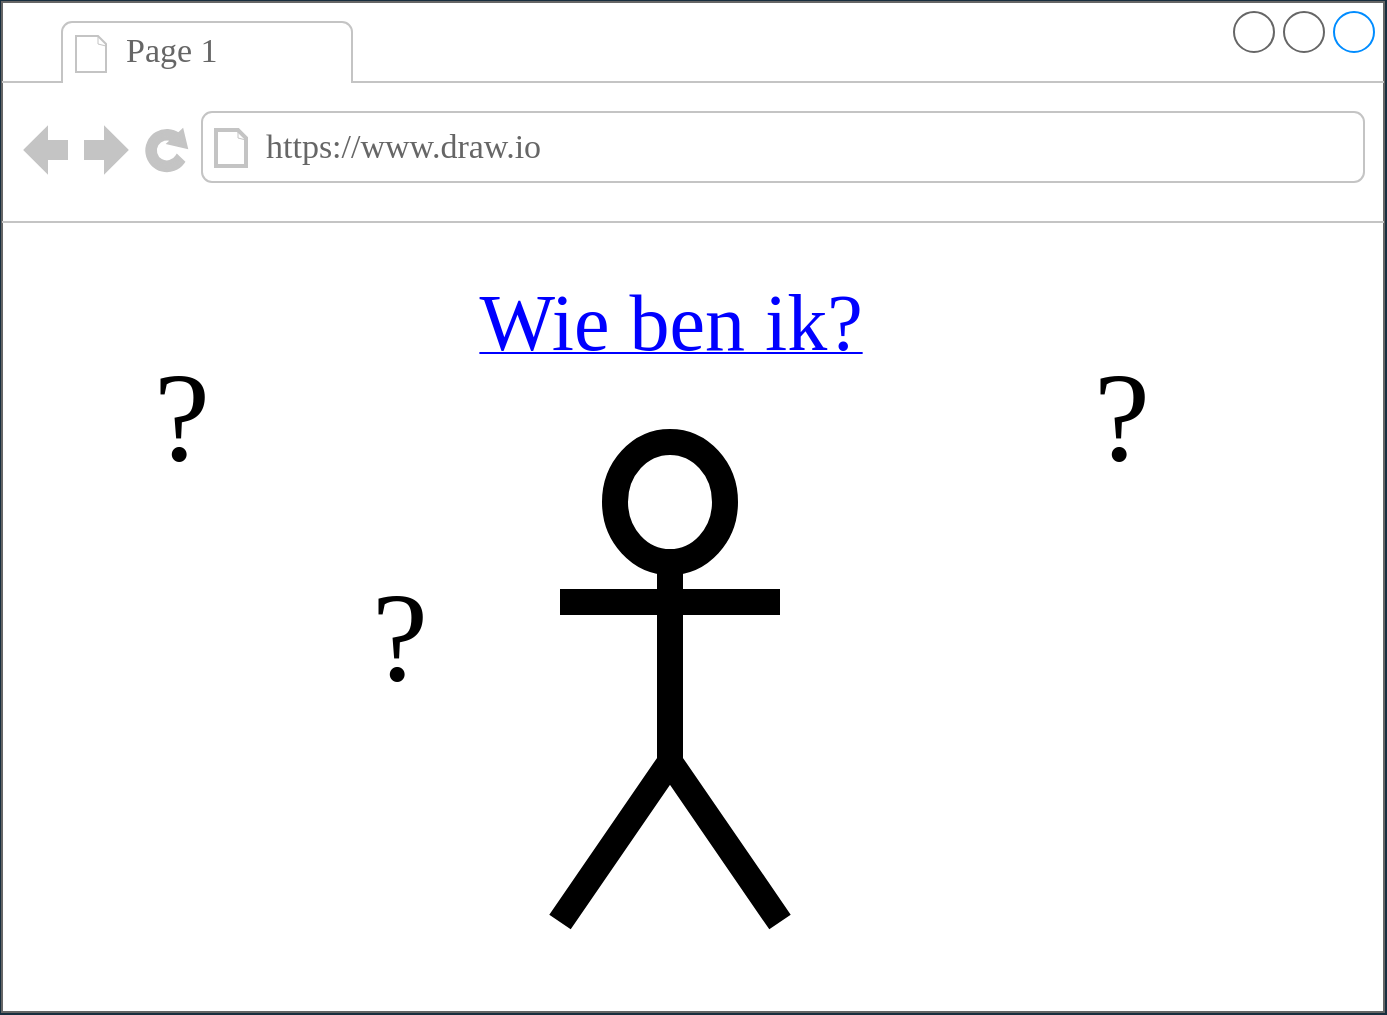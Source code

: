 <mxfile version="20.4.0" type="device" pages="4"><diagram id="kcd9Et2A2hNJj5m6YQP0" name="Pagina-1"><mxGraphModel dx="1038" dy="539" grid="1" gridSize="10" guides="1" tooltips="1" connect="1" arrows="1" fold="1" page="1" pageScale="1" pageWidth="827" pageHeight="1169" background="#182E3E" math="0" shadow="0"><root><mxCell id="0"/><mxCell id="1" parent="0"/><mxCell id="bK_aohIpG_vKIGOVhGMu-38" value="" style="strokeWidth=1;shadow=0;dashed=0;align=center;html=1;shape=mxgraph.mockup.containers.browserWindow;rSize=0;strokeColor=#666666;strokeColor2=#008cff;strokeColor3=#c4c4c4;mainText=,;recursiveResize=0;labelBackgroundColor=#7EA6E0;fontFamily=Times New Roman;fontSize=25;fontColor=#000000;fillColor=#FFFFFF;gradientColor=none;gradientDirection=radial;" vertex="1" parent="1"><mxGeometry x="90" y="60" width="691" height="505" as="geometry"/></mxCell><mxCell id="bK_aohIpG_vKIGOVhGMu-39" value="Page 1" style="strokeWidth=1;shadow=0;dashed=0;align=center;html=1;shape=mxgraph.mockup.containers.anchor;fontSize=17;fontColor=#666666;align=left;labelBackgroundColor=none;strokeColor=#000000;fontFamily=Times New Roman;fillColor=#FFFFFF;gradientColor=none;gradientDirection=radial;" vertex="1" parent="bK_aohIpG_vKIGOVhGMu-38"><mxGeometry x="60" y="12" width="110" height="26" as="geometry"/></mxCell><mxCell id="bK_aohIpG_vKIGOVhGMu-40" value="https://www.draw.io" style="strokeWidth=1;shadow=0;dashed=0;align=center;html=1;shape=mxgraph.mockup.containers.anchor;rSize=0;fontSize=17;fontColor=#666666;align=left;labelBackgroundColor=none;strokeColor=#000000;fontFamily=Times New Roman;fillColor=#FFFFFF;gradientColor=none;gradientDirection=radial;" vertex="1" parent="bK_aohIpG_vKIGOVhGMu-38"><mxGeometry x="130" y="60" width="250" height="26" as="geometry"/></mxCell><mxCell id="bK_aohIpG_vKIGOVhGMu-41" value="&lt;font style=&quot;font-size: 40px;&quot;&gt;Wie ben ik?&lt;/font&gt;" style="shape=rectangle;strokeColor=none;fillColor=none;linkText=;fontSize=17;fontColor=#0000ff;fontStyle=4;html=1;align=center;labelBackgroundColor=none;strokeWidth=13;fontFamily=Times New Roman;" vertex="1" parent="bK_aohIpG_vKIGOVhGMu-38"><mxGeometry x="219" y="120" width="230" height="80" as="geometry"/></mxCell><mxCell id="bK_aohIpG_vKIGOVhGMu-42" value="" style="shape=umlActor;verticalLabelPosition=bottom;verticalAlign=top;html=1;outlineConnect=0;labelBackgroundColor=none;strokeColor=#000000;strokeWidth=13;fontFamily=Times New Roman;fontSize=40;fontColor=#000000;fillColor=#FFFFFF;gradientColor=none;gradientDirection=radial;" vertex="1" parent="bK_aohIpG_vKIGOVhGMu-38"><mxGeometry x="279" y="220" width="110" height="240" as="geometry"/></mxCell><mxCell id="bK_aohIpG_vKIGOVhGMu-43" value="?" style="text;strokeColor=none;fillColor=none;spacingLeft=4;spacingRight=4;overflow=hidden;rotatable=0;points=[[0,0.5],[1,0.5]];portConstraint=eastwest;fontSize=63;labelBackgroundColor=#FFFFFF;strokeWidth=13;fontFamily=Times New Roman;fontColor=#000000;" vertex="1" parent="bK_aohIpG_vKIGOVhGMu-38"><mxGeometry x="540" y="160" width="40" height="100" as="geometry"/></mxCell><mxCell id="bK_aohIpG_vKIGOVhGMu-44" value="?" style="text;strokeColor=none;fillColor=none;spacingLeft=4;spacingRight=4;overflow=hidden;rotatable=0;points=[[0,0.5],[1,0.5]];portConstraint=eastwest;fontSize=63;labelBackgroundColor=#FFFFFF;strokeWidth=13;fontFamily=Times New Roman;fontColor=#000000;" vertex="1" parent="bK_aohIpG_vKIGOVhGMu-38"><mxGeometry x="70" y="160" width="40" height="100" as="geometry"/></mxCell><mxCell id="bK_aohIpG_vKIGOVhGMu-45" value="?" style="text;strokeColor=none;fillColor=none;spacingLeft=4;spacingRight=4;overflow=hidden;rotatable=0;points=[[0,0.5],[1,0.5]];portConstraint=eastwest;fontSize=63;labelBackgroundColor=#FFFFFF;strokeWidth=13;fontFamily=Times New Roman;fontColor=#000000;" vertex="1" parent="bK_aohIpG_vKIGOVhGMu-38"><mxGeometry x="179" y="270" width="40" height="100" as="geometry"/></mxCell></root></mxGraphModel></diagram><diagram id="AZL4AT_VauQvV4dGkC1G" name="Pagina-2"><mxGraphModel dx="1865" dy="539" grid="1" gridSize="10" guides="1" tooltips="1" connect="1" arrows="1" fold="1" page="1" pageScale="1" pageWidth="827" pageHeight="1169" math="0" shadow="0"><root><mxCell id="0"/><mxCell id="1" parent="0"/><mxCell id="M4iS4W-OjcctXfX1bZLR-1" value="" style="strokeWidth=1;shadow=0;dashed=0;align=center;html=1;shape=mxgraph.mockup.containers.browserWindow;rSize=0;strokeColor=#666666;strokeColor2=#008cff;strokeColor3=#c4c4c4;mainText=,;recursiveResize=0;labelBackgroundColor=#FFFFFF;fontFamily=Times New Roman;fontSize=63;fontColor=#000000;fillColor=#FFFFFF;gradientColor=none;gradientDirection=radial;" vertex="1" parent="1"><mxGeometry x="-600" y="100" width="660" height="490" as="geometry"/></mxCell><mxCell id="M4iS4W-OjcctXfX1bZLR-2" value="Page 1" style="strokeWidth=1;shadow=0;dashed=0;align=center;html=1;shape=mxgraph.mockup.containers.anchor;fontSize=17;fontColor=#666666;align=left;labelBackgroundColor=#FFFFFF;strokeColor=#000000;fontFamily=Times New Roman;fillColor=#FFFFFF;gradientColor=none;gradientDirection=radial;" vertex="1" parent="M4iS4W-OjcctXfX1bZLR-1"><mxGeometry x="60" y="12" width="110" height="26" as="geometry"/></mxCell><mxCell id="M4iS4W-OjcctXfX1bZLR-3" value="https://www.draw.io" style="strokeWidth=1;shadow=0;dashed=0;align=center;html=1;shape=mxgraph.mockup.containers.anchor;rSize=0;fontSize=17;fontColor=#666666;align=left;labelBackgroundColor=#FFFFFF;strokeColor=#000000;fontFamily=Times New Roman;fillColor=#FFFFFF;gradientColor=none;gradientDirection=radial;" vertex="1" parent="M4iS4W-OjcctXfX1bZLR-1"><mxGeometry x="130" y="60" width="250" height="26" as="geometry"/></mxCell><UserObject label="Mijn hobby's" link="https://www.draw.io" id="1HLBFSUiYWkgq47_1o9R-2"><mxCell style="text;html=1;strokeColor=none;fillColor=none;whiteSpace=wrap;align=left;verticalAlign=middle;fontColor=#0000EE;fontStyle=4;labelBackgroundColor=#FFFFFF;strokeWidth=13;fontFamily=Times New Roman;fontSize=23;" vertex="1" parent="M4iS4W-OjcctXfX1bZLR-1"><mxGeometry x="10" y="190" width="210" height="40" as="geometry"/></mxCell></UserObject><mxCell id="1HLBFSUiYWkgq47_1o9R-3" value="&lt;font style=&quot;font-size: 40px;&quot;&gt;Inhoud&lt;/font&gt;" style="text;strokeColor=none;fillColor=none;html=1;fontSize=24;fontStyle=1;verticalAlign=middle;align=center;labelBackgroundColor=#FFFFFF;strokeWidth=13;fontFamily=Times New Roman;fontColor=#000000;" vertex="1" parent="M4iS4W-OjcctXfX1bZLR-1"><mxGeometry x="255" y="120" width="150" height="60" as="geometry"/></mxCell><UserObject label="&lt;font style=&quot;font-size: 23px;&quot;&gt;Contact&lt;/font&gt;" link="https://www.draw.io" id="1HLBFSUiYWkgq47_1o9R-4"><mxCell style="text;html=1;strokeColor=none;fillColor=none;whiteSpace=wrap;align=center;verticalAlign=middle;fontColor=#0000EE;fontStyle=4;labelBackgroundColor=#FFFFFF;strokeWidth=13;fontFamily=Times New Roman;fontSize=40;" vertex="1" parent="M4iS4W-OjcctXfX1bZLR-1"><mxGeometry x="-30" y="240" width="160" height="10" as="geometry"/></mxCell></UserObject></root></mxGraphModel></diagram><diagram id="fLAu0q_D-XCwCF1mRBDs" name="Pagina-3"><mxGraphModel dx="1865" dy="539" grid="1" gridSize="10" guides="1" tooltips="1" connect="1" arrows="1" fold="1" page="1" pageScale="1" pageWidth="827" pageHeight="1169" math="0" shadow="0"><root><mxCell id="0"/><mxCell id="1" parent="0"/><mxCell id="p5_Sf2FlT4CBHfJd9nlz-1" value="" style="strokeWidth=1;shadow=0;dashed=0;align=center;html=1;shape=mxgraph.mockup.containers.browserWindow;rSize=0;strokeColor=#666666;strokeColor2=#008cff;strokeColor3=#c4c4c4;mainText=,;recursiveResize=0;labelBackgroundColor=#FFFFFF;fontFamily=Times New Roman;fontSize=63;fontColor=#000000;fillColor=#FFFFFF;gradientColor=none;gradientDirection=radial;fontStyle=6" vertex="1" parent="1"><mxGeometry x="-610" y="110" width="680" height="490" as="geometry"/></mxCell><mxCell id="p5_Sf2FlT4CBHfJd9nlz-2" value="Page 1" style="strokeWidth=1;shadow=0;dashed=0;align=center;html=1;shape=mxgraph.mockup.containers.anchor;fontSize=17;fontColor=#666666;align=left;labelBackgroundColor=#FFFFFF;strokeColor=#000000;fontFamily=Times New Roman;fillColor=#FFFFFF;gradientColor=none;gradientDirection=radial;" vertex="1" parent="p5_Sf2FlT4CBHfJd9nlz-1"><mxGeometry x="60" y="12" width="110" height="26" as="geometry"/></mxCell><mxCell id="p5_Sf2FlT4CBHfJd9nlz-3" value="https://www.draw.io" style="strokeWidth=1;shadow=0;dashed=0;align=center;html=1;shape=mxgraph.mockup.containers.anchor;rSize=0;fontSize=17;fontColor=#666666;align=left;labelBackgroundColor=#FFFFFF;strokeColor=#000000;fontFamily=Times New Roman;fillColor=#FFFFFF;gradientColor=none;gradientDirection=radial;" vertex="1" parent="p5_Sf2FlT4CBHfJd9nlz-1"><mxGeometry x="130" y="60" width="250" height="26" as="geometry"/></mxCell><mxCell id="p5_Sf2FlT4CBHfJd9nlz-5" value="&lt;span style=&quot;font-size: 40px;&quot;&gt;mijn hobby's&lt;/span&gt;" style="text;strokeColor=none;fillColor=none;html=1;fontSize=24;fontStyle=1;verticalAlign=middle;align=center;labelBackgroundColor=#FFFFFF;strokeWidth=13;fontFamily=Times New Roman;fontColor=#000000;" vertex="1" parent="p5_Sf2FlT4CBHfJd9nlz-1"><mxGeometry x="265" y="120" width="150" height="60" as="geometry"/></mxCell><mxCell id="HYQ5PQ3mwNa1D9RGNvM0-3" value="&lt;font style=&quot;font-size: 18px;&quot;&gt;Ik speel keyboard en ik game af en toe.&amp;nbsp;Ik schrijf boeken en&lt;br&gt;Ik kijk anime&lt;br&gt;&lt;/font&gt;" style="text;strokeColor=none;fillColor=none;html=1;fontSize=24;fontStyle=1;verticalAlign=middle;align=center;labelBackgroundColor=#FFFFFF;strokeWidth=13;fontFamily=Times New Roman;fontColor=#000000;" vertex="1" parent="p5_Sf2FlT4CBHfJd9nlz-1"><mxGeometry x="20" y="210" width="640" height="130" as="geometry"/></mxCell></root></mxGraphModel></diagram><diagram id="8TKeU7WBo_swwoJRezWg" name="Pagina-4"><mxGraphModel dx="1038" dy="539" grid="1" gridSize="10" guides="1" tooltips="1" connect="1" arrows="1" fold="1" page="1" pageScale="1" pageWidth="827" pageHeight="1169" math="0" shadow="0"><root><mxCell id="0"/><mxCell id="1" parent="0"/><mxCell id="eFe8Skkoas0t94bN3eIj-1" value="" style="strokeWidth=1;shadow=0;dashed=0;align=center;html=1;shape=mxgraph.mockup.containers.browserWindow;rSize=0;strokeColor=#666666;strokeColor2=#008cff;strokeColor3=#c4c4c4;mainText=,;recursiveResize=0;labelBackgroundColor=#FFFFFF;fontFamily=Times New Roman;fontSize=18;fontColor=#000000;fillColor=#FFFFFF;gradientColor=none;gradientDirection=radial;" vertex="1" parent="1"><mxGeometry x="140" y="130" width="550" height="380" as="geometry"/></mxCell><mxCell id="eFe8Skkoas0t94bN3eIj-2" value="Page 1" style="strokeWidth=1;shadow=0;dashed=0;align=center;html=1;shape=mxgraph.mockup.containers.anchor;fontSize=17;fontColor=#666666;align=left;labelBackgroundColor=#FFFFFF;strokeColor=#000000;fontFamily=Times New Roman;fillColor=#FFFFFF;gradientColor=none;gradientDirection=radial;" vertex="1" parent="eFe8Skkoas0t94bN3eIj-1"><mxGeometry x="60" y="12" width="110" height="26" as="geometry"/></mxCell><mxCell id="eFe8Skkoas0t94bN3eIj-3" value="https://www.draw.io" style="strokeWidth=1;shadow=0;dashed=0;align=center;html=1;shape=mxgraph.mockup.containers.anchor;rSize=0;fontSize=17;fontColor=#666666;align=left;labelBackgroundColor=#FFFFFF;strokeColor=#000000;fontFamily=Times New Roman;fillColor=#FFFFFF;gradientColor=none;gradientDirection=radial;" vertex="1" parent="eFe8Skkoas0t94bN3eIj-1"><mxGeometry x="130" y="60" width="250" height="26" as="geometry"/></mxCell><mxCell id="eFe8Skkoas0t94bN3eIj-4" value="contacts" style="text;strokeColor=none;fillColor=none;html=1;fontSize=24;fontStyle=1;verticalAlign=middle;align=center;labelBackgroundColor=#FFFFFF;strokeWidth=13;fontFamily=Times New Roman;fontColor=#000000;" vertex="1" parent="eFe8Skkoas0t94bN3eIj-1"><mxGeometry x="224" y="120" width="100" height="40" as="geometry"/></mxCell><mxCell id="eFe8Skkoas0t94bN3eIj-5" value="&lt;font style=&quot;font-size: 17px;&quot;&gt;je kunt contact met mij nemen op169698@student.horizoncollege.nl&lt;/font&gt;" style="text;strokeColor=none;fillColor=none;html=1;fontSize=24;fontStyle=1;verticalAlign=middle;align=center;labelBackgroundColor=#FFFFFF;strokeWidth=13;fontFamily=Times New Roman;fontColor=#000000;" vertex="1" parent="eFe8Skkoas0t94bN3eIj-1"><mxGeometry x="35" y="190" width="480" height="70" as="geometry"/></mxCell></root></mxGraphModel></diagram></mxfile>